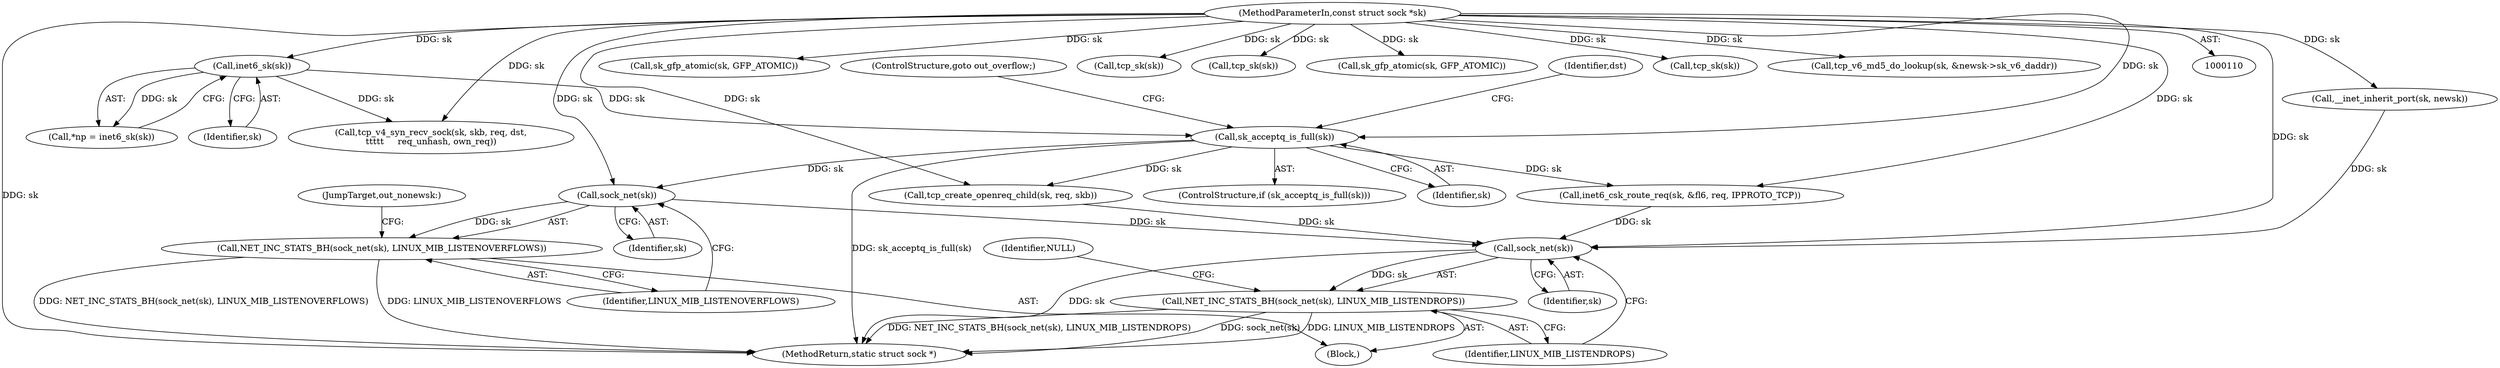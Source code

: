 digraph "0_linux_45f6fad84cc305103b28d73482b344d7f5b76f39_17@pointer" {
"1000632" [label="(Call,sock_net(sk))"];
"1000274" [label="(Call,sk_acceptq_is_full(sk))"];
"1000123" [label="(Call,inet6_sk(sk))"];
"1000111" [label="(MethodParameterIn,const struct sock *sk)"];
"1000631" [label="(Call,NET_INC_STATS_BH(sock_net(sk), LINUX_MIB_LISTENOVERFLOWS))"];
"1000640" [label="(Call,sock_net(sk))"];
"1000639" [label="(Call,NET_INC_STATS_BH(sock_net(sk), LINUX_MIB_LISTENDROPS))"];
"1000641" [label="(Identifier,sk)"];
"1000640" [label="(Call,sock_net(sk))"];
"1000141" [label="(Call,tcp_v4_syn_recv_sock(sk, skb, req, dst,\n\t\t\t\t\t     req_unhash, own_req))"];
"1000639" [label="(Call,NET_INC_STATS_BH(sock_net(sk), LINUX_MIB_LISTENDROPS))"];
"1000631" [label="(Call,NET_INC_STATS_BH(sock_net(sk), LINUX_MIB_LISTENOVERFLOWS))"];
"1000565" [label="(Call,sk_gfp_atomic(sk, GFP_ATOMIC))"];
"1000276" [label="(ControlStructure,goto out_overflow;)"];
"1000124" [label="(Identifier,sk)"];
"1000295" [label="(Call,tcp_create_openreq_child(sk, req, skb))"];
"1000519" [label="(Call,tcp_sk(sk))"];
"1000644" [label="(Identifier,NULL)"];
"1000499" [label="(Call,tcp_sk(sk))"];
"1000123" [label="(Call,inet6_sk(sk))"];
"1000607" [label="(Call,sk_gfp_atomic(sk, GFP_ATOMIC))"];
"1000642" [label="(Identifier,LINUX_MIB_LISTENDROPS)"];
"1000273" [label="(ControlStructure,if (sk_acceptq_is_full(sk)))"];
"1000274" [label="(Call,sk_acceptq_is_full(sk))"];
"1000645" [label="(MethodReturn,static struct sock *)"];
"1000275" [label="(Identifier,sk)"];
"1000111" [label="(MethodParameterIn,const struct sock *sk)"];
"1000506" [label="(Call,tcp_sk(sk))"];
"1000279" [label="(Identifier,dst)"];
"1000633" [label="(Identifier,sk)"];
"1000541" [label="(Call,tcp_v6_md5_do_lookup(sk, &newsk->sk_v6_daddr))"];
"1000632" [label="(Call,sock_net(sk))"];
"1000570" [label="(Call,__inet_inherit_port(sk, newsk))"];
"1000283" [label="(Call,inet6_csk_route_req(sk, &fl6, req, IPPROTO_TCP))"];
"1000635" [label="(JumpTarget,out_nonewsk:)"];
"1000634" [label="(Identifier,LINUX_MIB_LISTENOVERFLOWS)"];
"1000121" [label="(Call,*np = inet6_sk(sk))"];
"1000117" [label="(Block,)"];
"1000632" -> "1000631"  [label="AST: "];
"1000632" -> "1000633"  [label="CFG: "];
"1000633" -> "1000632"  [label="AST: "];
"1000634" -> "1000632"  [label="CFG: "];
"1000632" -> "1000631"  [label="DDG: sk"];
"1000274" -> "1000632"  [label="DDG: sk"];
"1000111" -> "1000632"  [label="DDG: sk"];
"1000632" -> "1000640"  [label="DDG: sk"];
"1000274" -> "1000273"  [label="AST: "];
"1000274" -> "1000275"  [label="CFG: "];
"1000275" -> "1000274"  [label="AST: "];
"1000276" -> "1000274"  [label="CFG: "];
"1000279" -> "1000274"  [label="CFG: "];
"1000274" -> "1000645"  [label="DDG: sk_acceptq_is_full(sk)"];
"1000123" -> "1000274"  [label="DDG: sk"];
"1000111" -> "1000274"  [label="DDG: sk"];
"1000274" -> "1000283"  [label="DDG: sk"];
"1000274" -> "1000295"  [label="DDG: sk"];
"1000123" -> "1000121"  [label="AST: "];
"1000123" -> "1000124"  [label="CFG: "];
"1000124" -> "1000123"  [label="AST: "];
"1000121" -> "1000123"  [label="CFG: "];
"1000123" -> "1000121"  [label="DDG: sk"];
"1000111" -> "1000123"  [label="DDG: sk"];
"1000123" -> "1000141"  [label="DDG: sk"];
"1000111" -> "1000110"  [label="AST: "];
"1000111" -> "1000645"  [label="DDG: sk"];
"1000111" -> "1000141"  [label="DDG: sk"];
"1000111" -> "1000283"  [label="DDG: sk"];
"1000111" -> "1000295"  [label="DDG: sk"];
"1000111" -> "1000499"  [label="DDG: sk"];
"1000111" -> "1000506"  [label="DDG: sk"];
"1000111" -> "1000519"  [label="DDG: sk"];
"1000111" -> "1000541"  [label="DDG: sk"];
"1000111" -> "1000565"  [label="DDG: sk"];
"1000111" -> "1000570"  [label="DDG: sk"];
"1000111" -> "1000607"  [label="DDG: sk"];
"1000111" -> "1000640"  [label="DDG: sk"];
"1000631" -> "1000117"  [label="AST: "];
"1000631" -> "1000634"  [label="CFG: "];
"1000634" -> "1000631"  [label="AST: "];
"1000635" -> "1000631"  [label="CFG: "];
"1000631" -> "1000645"  [label="DDG: NET_INC_STATS_BH(sock_net(sk), LINUX_MIB_LISTENOVERFLOWS)"];
"1000631" -> "1000645"  [label="DDG: LINUX_MIB_LISTENOVERFLOWS"];
"1000640" -> "1000639"  [label="AST: "];
"1000640" -> "1000641"  [label="CFG: "];
"1000641" -> "1000640"  [label="AST: "];
"1000642" -> "1000640"  [label="CFG: "];
"1000640" -> "1000645"  [label="DDG: sk"];
"1000640" -> "1000639"  [label="DDG: sk"];
"1000570" -> "1000640"  [label="DDG: sk"];
"1000283" -> "1000640"  [label="DDG: sk"];
"1000295" -> "1000640"  [label="DDG: sk"];
"1000639" -> "1000117"  [label="AST: "];
"1000639" -> "1000642"  [label="CFG: "];
"1000642" -> "1000639"  [label="AST: "];
"1000644" -> "1000639"  [label="CFG: "];
"1000639" -> "1000645"  [label="DDG: NET_INC_STATS_BH(sock_net(sk), LINUX_MIB_LISTENDROPS)"];
"1000639" -> "1000645"  [label="DDG: sock_net(sk)"];
"1000639" -> "1000645"  [label="DDG: LINUX_MIB_LISTENDROPS"];
}
